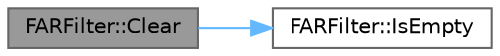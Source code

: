 digraph "FARFilter::Clear"
{
 // INTERACTIVE_SVG=YES
 // LATEX_PDF_SIZE
  bgcolor="transparent";
  edge [fontname=Helvetica,fontsize=10,labelfontname=Helvetica,labelfontsize=10];
  node [fontname=Helvetica,fontsize=10,shape=box,height=0.2,width=0.4];
  rankdir="LR";
  Node1 [id="Node000001",label="FARFilter::Clear",height=0.2,width=0.4,color="gray40", fillcolor="grey60", style="filled", fontcolor="black",tooltip="Clears this filter of all entries."];
  Node1 -> Node2 [id="edge1_Node000001_Node000002",color="steelblue1",style="solid",tooltip=" "];
  Node2 [id="Node000002",label="FARFilter::IsEmpty",height=0.2,width=0.4,color="grey40", fillcolor="white", style="filled",URL="$d1/d79/structFARFilter.html#a984df7bd1e9907e032b47a7c86d859e5",tooltip="Returns true if this filter has no entries."];
}
